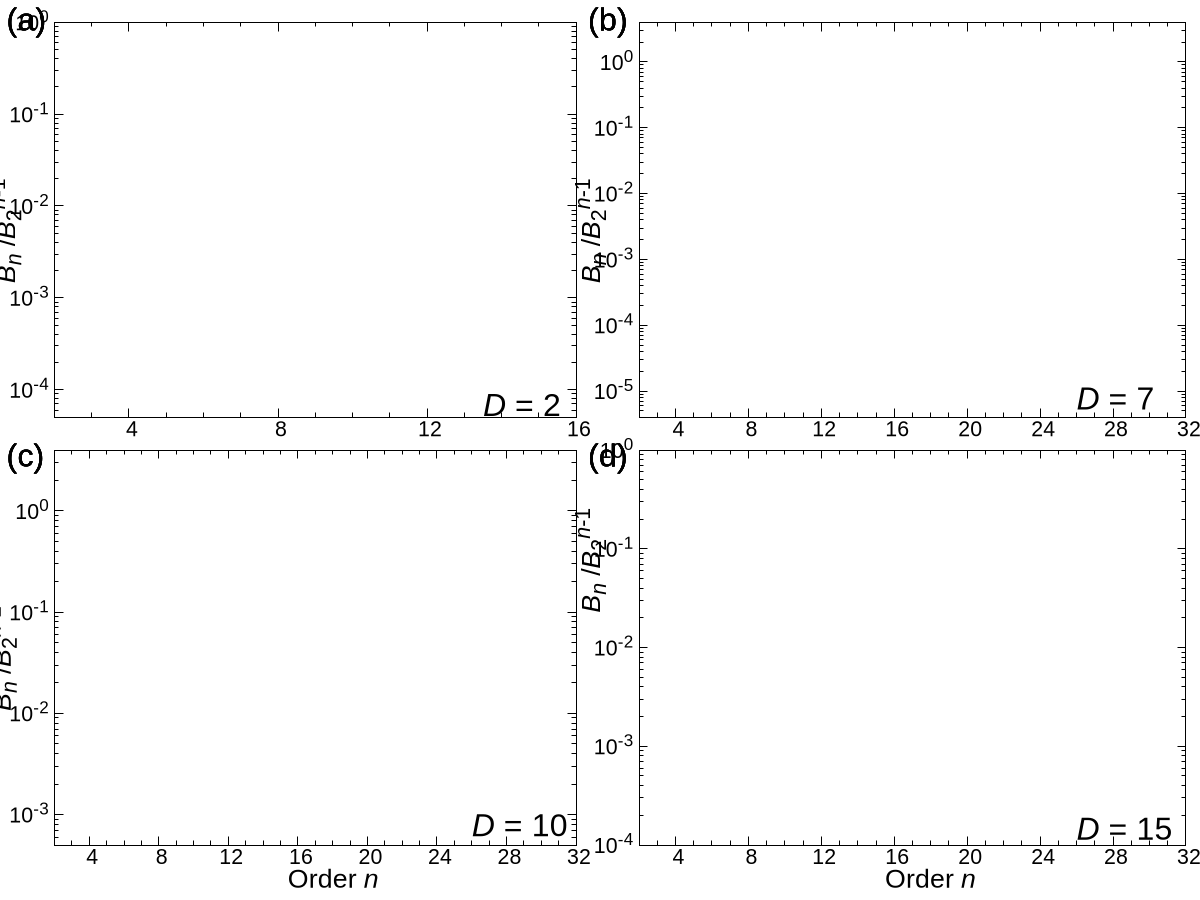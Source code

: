unset multiplot
reset

set encoding cp1250 # make minus sign longer
##set encoding iso_8859_1
set terminal postscript eps enhanced size 7, 9 font "Arial, 20"
set output "ievircmp.eps"

tlfont="Arial, 24"

tcfont="Arial, 16"
thexlabel='Order {/Arial-Italic n}'
theylabel='{/Arial-Italic B_n} /{/Arial-Italic B}_2^{{/Arial-Italic n}-1}'

# height of the bottom panels
bh = 0.5
# height of the top panels
th = 1 - bh

# width of the right panel
rw = 0.52
# width of the left panel
lw = 1 - rw

spc = 1.2

set logscale y
set ytics font tcfont offset 0.3, 0
set mytics 10
set format y '10^{%T}'

lbfont  = "Arial, 20"

color1a = "#dd0000"
color1b = "#002280"

color2a = "#804000"
color2b = "#000000"

color3a = "#600080"
color3b = "#006000"

color4a = "#806000"
color4b = "#ccaa44"

color5a = "#608080"
color5b = "#44cccc"

# line styles for the small panels
set style line 1  lc rgb "#aaaaaa" lt 1 lw 1

set style line 2  lc rgb color1a lt 1 lw 3.0 pt 4  ps 1.4 # empty square
set style line 3  lc rgb color1a lt 1 lw 3.0 pt 5  ps 1.4 # full  square

set style line 4  lc rgb color1b lt 2 lw 2.0 pt 12 ps 2.0 # empty diamond
set style line 5  lc rgb color1b lt 2 lw 2.0 pt 13 ps 2.0 # full  diamond

set style line 6  lc rgb color2a lt 3 lw 1.0 pt 10 ps 1.7 # empty inverted triangle
set style line 7  lc rgb color2a lt 3 lw 1.0 pt 11 ps 1.7 # full  inverted triangle

set style line 8  lc rgb color2b lt 4 lw 1.0 pt 8  ps 1.7 # empty triangle
set style line 9  lc rgb color2b lt 4 lw 1.0 pt 9  ps 1.7 # full  triangle

set style line 10 lc rgb color3a lt 5 lw 1.0 pt 6  ps 1.4 # empty circle
set style line 11 lc rgb color3a lt 5 lw 1.0 pt 7  ps 1.4 # full  circle

set style line 12 lc rgb color3b lt 6 lw 1.0 pt 14 ps 1.6 # empty pentagon
set style line 13 lc rgb color3b lt 6 lw 1.0 pt 15 ps 1.6 # full  pentagon

set style line 14 lc rgb color4a lt 7 lw 2.0 pt 3 ps 1.3 # empty pentagon
set style line 15 lc rgb color4a lt 7 lw 6.0 pt 3 ps 1.3 # full  pentagon

set style line 16 lc rgb color4b lt 8 lw 2.0 pt 2 ps 1.3 # empty diamond
set style line 17 lc rgb color4b lt 8 lw 9.0 pt 2 ps 1.3 # full  diamond

set style line 18 lc rgb color5a lt 9 lw 3.0 pt 1 ps 1.6 # empty diamond
set style line 19 lc rgb color5a lt 9 lw 9.0 pt 1 ps 1.6 # full  diamond

tagdx1 = 0.005
tagdx2 = 0.010
tagdy1 = 0.020
tagdy2 = 0.005
tagfont = "Arial, 24"
set label 300 "(a)" at screen       tagdx1,  1 - tagdy1 font tagfont
set label 301 "(b)" at screen  lw + tagdx2,  1 - tagdy1 font tagfont
set label 302 "(c)" at screen       tagdx1, bh - tagdy2 font tagfont
set label 303 "(d)" at screen  lw + tagdx2, bh - tagdy2 font tagfont



set multiplot




# left-top panel

set size    lw, th
set origin 0.0, bh

set xtics 4 font tcfont offset 0, 0.5
set mxtics 4
unset xlabel

set ylabel theylabel font lbfont offset 1.5, -0.5

set tmargin 1.
set bmargin 1.5
set rmargin 0.
set lmargin 6.0

set label 100 "{/Arial-Italic D} = 2" at 13.5, 7e-5 font tlfont

# Left: align text to the left
# reverse: symbol first, text next
# invert: first drawn shown last in the legend
set key at 13.5, 10e-4 Left reverse spacing spc font lbfont

plot [2:16][5e-5:1] \
  "data/D2/BnD2n14.dat"                   u ($1):(abs($2))                              w l  ls 2  lw 0.5 notitle, \
  ""                                      u ($1):(($2 > 0) ? abs($2) : 1/0):3           w e  ls 2         notitle, \
  ""                                      u ($1):-1                                     w lp ls 2         t "Mayer sampling", \
  "iedata/xBnPYcD2n32.dat"                u ($1):(abs($2))                              w l  ls 4  lw 0.5 notitle, \
  ""                                      u ($1):(($2 > 0) ? abs($2) : 1/0)             w p  ls 4         notitle, \
  ""                                      u ($1):-1                                     w lp ls 4         t "Self-consistent", \
  "iedata/xBnPYD2n32.dat"                 u ($1):(abs($3))                              w l  ls 10 lw 0.5 notitle, \
  ""                                      u ($1):(($3 > 0) ? abs($3) : 1/0)             w p  ls 10        notitle, \
  ""                                      u ($1):-1                                     w lp ls 10        t "PY, virial", \
  ""                                      u ($1):(abs($2))                              w l  ls 12 lw 0.5 notitle, \
  ""                                      u ($1):(($2 > 0) ? abs($2) : 1/0)             w p  ls 12        notitle, \
  ""                                      u ($1):-1                                     w lp ls 12        t "PY, compressibility", \
  ""                                      u ($1):(abs($4))                              w l  ls 18 lw 0.5 notitle, \
  ""                                      u ($1):(($4 > 0) ? abs($4) : 1/0)             w p  ls 18        notitle, \
  ""                                      u ($1):-1                                     w lp ls 18        t "PY, {/Symbol-Oblique c}", \
  "iedata/xBnHNCD2n32.dat"                u ($1):(abs($3))                              w l  ls 6  lw 0.5 notitle, \
  ""                                      u ($1):(($3 > 0) ? abs($3) : 1/0)             w p  ls 6         notitle, \
  ""                                      u ($1):(($3 < 0) ? abs($3) : 1/0)             w p  ls 7         notitle, \
  ""                                      u ($1):-1                                     w lp ls 6         t "HNC, virial", \
  ""                                      u ($1):(abs($2))                              w l  ls 8  lw 0.5 notitle, \
  ""                                      u ($1):(($2 > 0) ? abs($2) : 1/0)             w p  ls 8         notitle, \
  ""                                      u ($1):(($2 < 0) ? abs($2) : 1/0)             w p  ls 9         notitle, \
  ""                                      u ($1):-1                                     w lp ls 8         t "HNC, compressibility", \
  1e-100 lw 0 notitle






# right-top panel

set size    rw, th
set origin  lw, bh

set rmargin 1.5
set lmargin 7.0

set ylabel theylabel font lbfont offset 1.5, -0.5


set label 100 "{/Arial-Italic D} = 7" at 26, 8e-6 font tlfont

# Left: align text to the left
# reverse: symbol first, text next
# invert: first drawn shown last in the legend
set key at 27, 3.5 Left reverse spacing spc font lbfont

plot [2:32][4e-6:4] \
  "data/D7/BnD7n20.dat"                   u ($1):(abs($2))                              w l  ls 2  lw 0.5 notitle, \
  ""                                      u ($1):(($2 > 0) ? abs($2) : 1/0):3           w e  ls 2         notitle, \
  ""                                      u ($1):(($2 < 0) ? abs($2) : 1/0):3           w e  ls 3         notitle, \
  ""                                      u ($1):-1                                     w lp ls 2         t "Mayer sampling", \
  "iedata/xBnPYcD7n128.dat"               u ($1):(abs($2))                              w l  ls 4  lw 0.5 notitle, \
  ""                                      u ($1):(($2 > 0) ? abs($2) : 1/0)             w p  ls 4         notitle, \
  ""                                      u ($1):(($2 < 0) ? abs($2) : 1/0)             w p  ls 5         notitle, \
  ""                                      u ($1):-1                                     w lp ls 4         t "Self-consistent", \
  "iedata/BnPYD7n32R34M65536f128.dat"     u ($1):(abs($3))                              w l  ls 10 lw 0.5 notitle, \
  ""                                      u ($1):(($3 > 0) ? abs($3) : 1/0)             w p  ls 10        notitle, \
  ""                                      u ($1):(($3 < 0) ? abs($3) : 1/0)             w p  ls 11        notitle, \
  ""                                      u ($1):-1                                     w lp ls 10        t "PY, virial", \
  ""                                      u ($1):(abs($2))                              w l  ls 12 lw 0.5 notitle, \
  ""                                      u ($1):(($2 > 0) ? abs($2) : 1/0)             w p  ls 12        notitle, \
  ""                                      u ($1):(($2 < 0) ? abs($2) : 1/0)             w p  ls 13        notitle, \
  ""                                      u ($1):-1                                     w lp ls 12        t "PY, compressibility", \
  ""                                      u ($1):(abs($4))                              w l  ls 18 lw 0.5 notitle, \
  ""                                      u ($1):(($4 > 0) ? abs($4) : 1/0)             w p  ls 18        notitle, \
  ""                                      u ($1):(($4 < 0) ? abs($4) : 1/0)             w p  ls 19        notitle, \
  ""                                      u ($1):-1                                     w lp ls 18 lw 3.0 t "PY, {/Symbol-Oblique c}", \
  "iedata/pyhnc/xBnHNCD7n36.dat"          u ($1):(abs($3))                              w l  ls 6  lw 0.5 notitle, \
  ""                                      u ($1):(($3 > 0) ? abs($3) : 1/0)             w p  ls 6         notitle, \
  ""                                      u ($1):(($3 < 0) ? abs($3) : 1/0)             w p  ls 7         notitle, \
  ""                                      u ($1):-1                                     w lp ls 6         t "HNC, virial", \
  ""                                      u ($1):(abs($2))                              w l  ls 8  lw 0.5 notitle, \
  ""                                      u ($1):(($2 > 0) ? abs($2) : 1/0)             w p  ls 8         notitle, \
  ""                                      u ($1):(($2 < 0) ? abs($2) : 1/0)             w p  ls 9         notitle, \
  ""                                      u ($1):-1                                     w lp ls 8         t "HNC, compressibility", \
  ""                                      u ($1):(abs($4))                              w l  ls 16 lw 0.5 notitle, \
  ""                                      u ($1):(($4 > 0) ? abs($4) : 1/0)             w p  ls 16        notitle, \
  ""                                      u ($1):(($4 < 0) ? abs($4) : 1/0)             w p  ls 17        notitle, \
  ""                                      u ($1):-1                                     w lp ls 16        t "HNC, cavity", \
  1e-100 lw 0 notitle





# left-bottom panel

set size    lw, bh
set origin 0.0, 0.0

set tmargin 0.
set bmargin 2.5
set xlabel thexlabel font lbfont offset 2, 1.0

set lmargin 6.0
set rmargin 0.
set format y '10^{%T}'
set ylabel theylabel font lbfont offset 1.0, -0.5

set label 100 "{/Arial-Italic D} = 10" at 26.0, 8.0e-4 font tlfont

# Left: align text to the left
# reverse: symbol first, text next
# invert: first drawn shown last in the legend
set key at 26.5, 3.5 Left reverse spacing spc font lbfont

plot [2:32][5e-4:4] \
  "data/D10r1n32/BnD10n32.dat"              u ($1):(abs($2))                              w l  ls 2  lw 0.5 notitle, \
  ""                                        u ($1):(($2 > 0) ? abs($2) : 1/0):3           w e  ls 2         notitle, \
  ""                                        u ($1):(($2 < 0) ? abs($2) : 1/0):3           w e  ls 3         notitle, \
  ""                                        u ($1):-1                                     w lp ls 2         t "Mayer sampling", \
  "iedata/xBnPYcD10n128.dat"                u ($1):(abs($2))                              w l  ls 4  lw 0.5 notitle, \
  ""                                        u ($1):(($2 > 0) ? abs($2) : 1/0)             w p  ls 4         notitle, \
  ""                                        u ($1):(($2 < 0) ? abs($2) : 1/0)             w p  ls 5         notitle, \
  ""                                        u ($1):-1                                     w lp ls 4         t "Self-consistent", \
  "iedata/xBnPYD10n64.dat"                  u ($1):(abs($3))                              w l  ls 10 lw 0.5 notitle, \
  ""                                        u ($1):(($3 > 0) ? abs($3) : 1/0)             w p  ls 10        notitle, \
  ""                                        u ($1):(($3 < 0) ? abs($3) : 1/0)             w p  ls 11        notitle, \
  ""                                        u ($1):-1                                     w lp ls 10        t "PY, virial", \
  ""                                        u ($1):(abs($2))                              w l  ls 12 lw 0.5 notitle, \
  ""                                        u ($1):(($2 > 0) ? abs($2) : 1/0)             w p  ls 12        notitle, \
  ""                                        u ($1):(($2 < 0) ? abs($2) : 1/0)             w p  ls 13        notitle, \
  ""                                        u ($1):-1                                     w lp ls 12        t "PY, compressibility", \
  ""                                        u ($1):(abs($4))                              w l  ls 18 lw 0.5 notitle, \
  ""                                        u ($1):(($4 > 0) ? abs($4) : 1/0)             w p  ls 18        notitle, \
  ""                                        u ($1):(($4 < 0) ? abs($4) : 1/0)             w p  ls 19        notitle, \
  ""                                        u ($1):-1                                     w lp ls 18 lw 3.0 t "PY, {/Symbol-Oblique c}", \
  "iedata/pyhnc/xBnHNCD10n36.dat"           u ($1):(abs($3))                              w l  ls 6         notitle, \
  ""                                        u ($1):(($3 > 0) ? abs($3) : 1/0)             w p  ls 6         notitle, \
  ""                                        u ($1):(($3 < 0) ? abs($3) : 1/0)             w p  ls 7         notitle, \
  ""                                        u ($1):-1                                     w lp ls 6         t "HNC, virial", \
  ""                                        u ($1):(abs($2))                              w l  ls 8  lw 0.5 notitle, \
  ""                                        u ($1):(($2 > 0) ? abs($2) : 1/0)             w p  ls 8         notitle, \
  ""                                        u ($1):(($2 < 0) ? abs($2) : 1/0)             w p  ls 9         notitle, \
  ""                                        u ($1):-1                                     w lp ls 8         t "HNC, compressibility", \
  ""                                        u ($1):(abs($4))                              w l  ls 16 lw 0.5 notitle, \
  ""                                        u ($1):(($4 > 0) ? abs($4) : 1/0)             w p  ls 16        notitle, \
  ""                                        u ($1):(($4 < 0) ? abs($4) : 1/0)             w p  ls 17        notitle, \
  ""                                        u ($1):-1                                     w lp ls 16        t "HNC, cavity", \
  1e-100 lw 0 notitle




unset arrow




# right-bottom panel

set size    rw, bh
set origin  lw, 0.0

set lmargin 7.0
set rmargin 1.5


set ylabel theylabel font lbfont offset 1.5, 4.0

set label 100 "{/Arial-Italic D} = 15" at 26, 1.5e-4 font tlfont

# Left: align text to the left
# reverse: symbol first, text next
# invert: first drawn shown last in the legend
set key at 26.5, 0.9 Left reverse spacing spc font lbfont

plot [2:32][1e-4:1] \
  "data/D15r1n64/BnD15n64.dat"            u ($1):(abs($2))                              w l  ls 2  lw 0.5 notitle, \
  ""                                      u ($1):(($2 > 0) ? abs($2) : 1/0):3           w e  ls 2         notitle, \
  ""                                      u ($1):(($2 < 0) ? abs($2) : 1/0):3           w e  ls 4         notitle, \
  ""                                      u ($1):-1                                     w lp ls 2         t "Mayer sampling", \
  "iedata/xBnPYcD15n128.dat"              u ($1):(abs($2))                              w l  ls 4  lw 0.5 notitle, \
  ""                                      u ($1):(($2 > 0) ? abs($2) : 1/0)             w p  ls 4         notitle, \
  ""                                      u ($1):(($2 < 0) ? abs($2) : 1/0)             w p  ls 5         notitle, \
  ""                                      u ($1):-1                                     w lp ls 4         t "Self-consistent", \
  "iedata/pyhnc/xBnPYD15n36.dat"          u ($1):(abs($3))                              w l  ls 10 lw 0.5 notitle, \
  ""                                      u ($1):(($3 > 0) ? abs($3) : 1/0)             w p  ls 10        notitle, \
  ""                                      u ($1):(($3 < 0) ? abs($3) : 1/0)             w p  ls 11        notitle, \
  ""                                      u ($1):-1                                     w lp ls 10        t "PY, virial", \
  ""                                      u ($1):(abs($2))                              w l  ls 12 lw 0.5 notitle, \
  ""                                      u ($1):(($2 > 0) ? abs($2) : 1/0)             w p  ls 12        notitle, \
  ""                                      u ($1):(($2 < 0) ? abs($2) : 1/0)             w p  ls 13        notitle, \
  ""                                      u ($1):-1                                     w lp ls 12        t "PY, compressibility", \
  ""                                      u ($1):(abs($4))                              w l  ls 18 lw 0.5 notitle, \
  ""                                      u ($1):(($4 > 0) ? abs($4) : 1/0)             w p  ls 18        notitle, \
  ""                                      u ($1):(($4 < 0) ? abs($4) : 1/0)             w p  ls 19        notitle, \
  ""                                      u ($1):-1                                     w lp ls 18        t "PY, {/Symbol-Oblique c}", \
  "iedata/pyhnc/xBnHNCD15n36.dat"         u ($1):(abs($3))                              w l  ls 6  lw 0.5 notitle, \
  ""                                      u ($1):(($3 > 0) ? abs($3) : 1/0)             w p  ls 6         notitle, \
  ""                                      u ($1):(($3 < 0) ? abs($3) : 1/0)             w p  ls 7         notitle, \
  ""                                      u ($1):-1                                     w lp ls 6         t "HNC, virial", \
  ""                                      u ($1):(abs($2))                              w l  ls 8  lw 0.5 notitle, \
  ""                                      u ($1):(($2 > 0) ? abs($2) : 1/0)             w p  ls 8         notitle, \
  ""                                      u ($1):(($2 < 0) ? abs($2) : 1/0)             w p  ls 9         notitle, \
  ""                                      u ($1):-1                                     w lp ls 8         t "HNC, compressibility", \
  ""                                      u ($1):(abs($4))                              w l  ls 16 lw 0.5 notitle, \
  ""                                      u ($1):(($4 > 0) ? abs($4) : 1/0)             w p  ls 16        notitle, \
  ""                                      u ($1):(($4 < 0) ? abs($4) : 1/0)             w p  ls 17        notitle, \
  ""                                      u ($1):-1                                     w lp ls 16        t "HNC, cavity", \
  1e-100 lw 0 notitle

unset multiplot
unset output
set terminal wxt
reset



